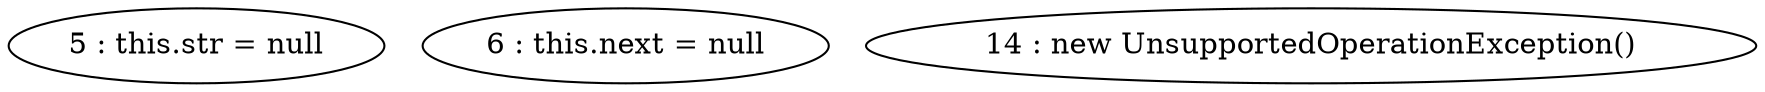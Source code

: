digraph G {
"5 : this.str = null"
"6 : this.next = null"
"14 : new UnsupportedOperationException()"
}